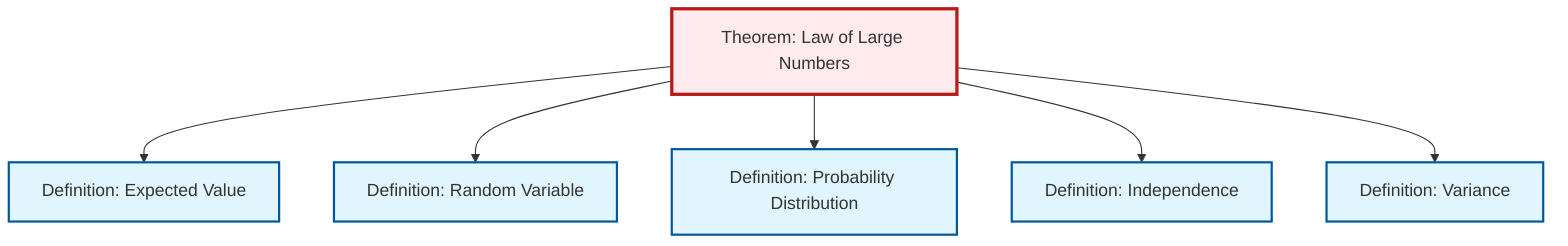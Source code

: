 graph TD
    classDef definition fill:#e1f5fe,stroke:#01579b,stroke-width:2px
    classDef theorem fill:#f3e5f5,stroke:#4a148c,stroke-width:2px
    classDef axiom fill:#fff3e0,stroke:#e65100,stroke-width:2px
    classDef example fill:#e8f5e9,stroke:#1b5e20,stroke-width:2px
    classDef current fill:#ffebee,stroke:#b71c1c,stroke-width:3px
    def-probability-distribution["Definition: Probability Distribution"]:::definition
    def-variance["Definition: Variance"]:::definition
    def-expectation["Definition: Expected Value"]:::definition
    thm-law-of-large-numbers["Theorem: Law of Large Numbers"]:::theorem
    def-random-variable["Definition: Random Variable"]:::definition
    def-independence["Definition: Independence"]:::definition
    thm-law-of-large-numbers --> def-expectation
    thm-law-of-large-numbers --> def-random-variable
    thm-law-of-large-numbers --> def-probability-distribution
    thm-law-of-large-numbers --> def-independence
    thm-law-of-large-numbers --> def-variance
    class thm-law-of-large-numbers current
